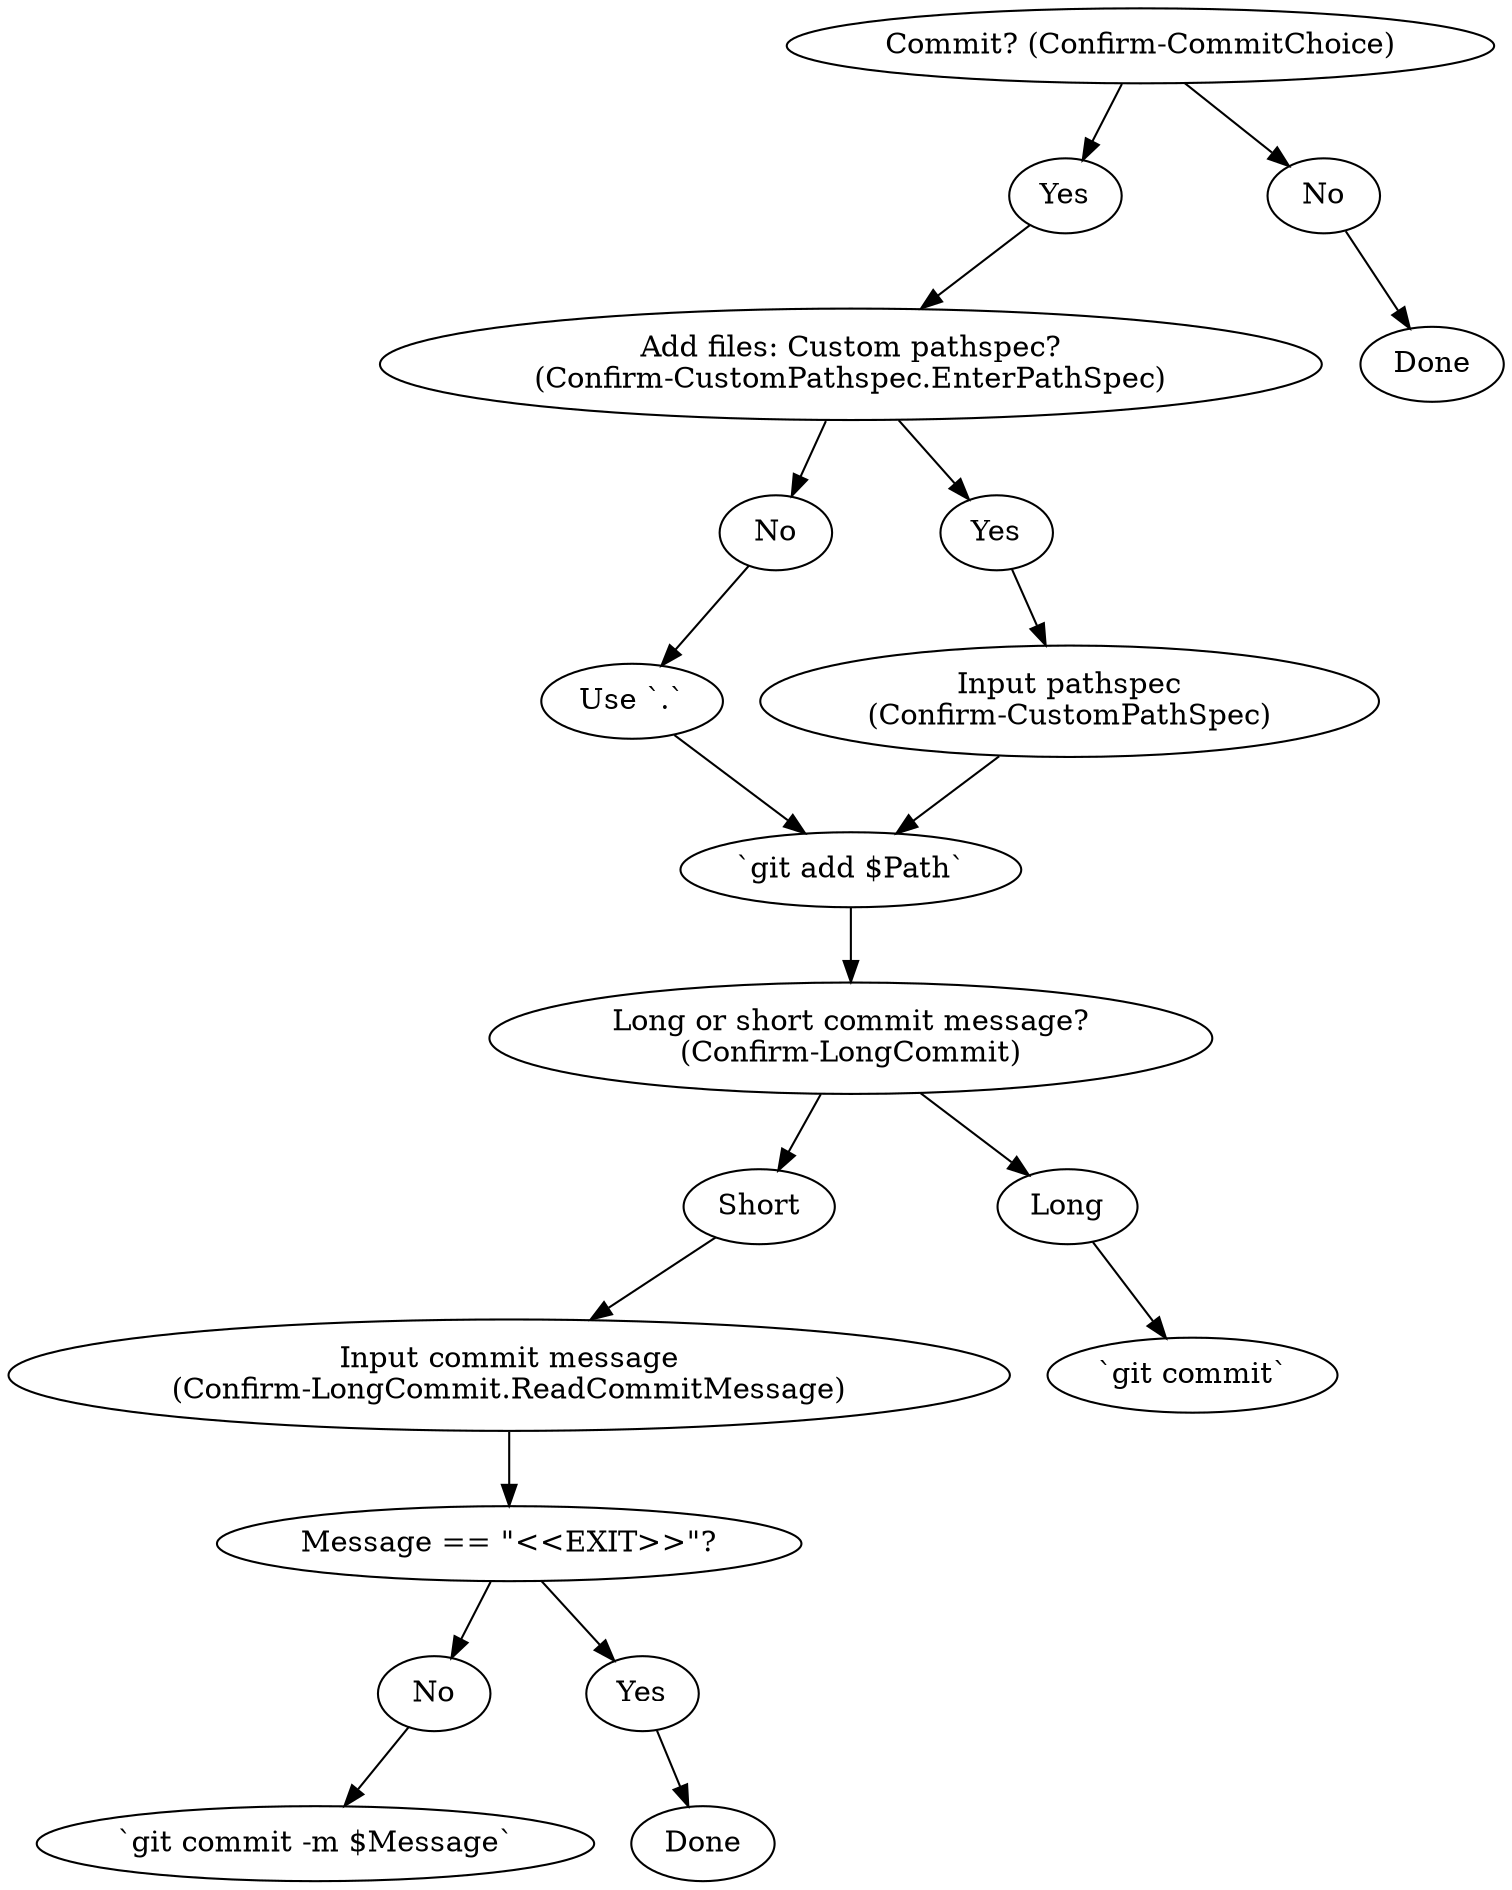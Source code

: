 digraph programflow {
	/*
	I've tried to make this as readable as possible, but have probably failed.
	The "main" vertical column is represented as the first line of content, with other off-shoots on later lines.
	*/
	
	commit -> commit_yes -> custom_pathspec -> pathspec_no -> use_dot -> git_add -> commit_length -> length_short -> input_message -> message_exit -> message_no -> git_commit_m

	commit -> commit_no -> commit_done

	custom_pathspec -> pathspec_yes -> input_pathspec -> git_add

	commit_length -> length_long -> git_commit

	message_exit -> message_yes -> message_done

	commit [label="Commit? (Confirm-CommitChoice)"]
	commit_no [label="No"]
	commit_yes [label="Yes"]
	commit_done [label="Done"]
	pathspec_yes [label="Yes"]
	pathspec_no [label="No"]
	custom_pathspec [label="Add files: Custom pathspec?\n(Confirm-CustomPathspec.EnterPathSpec)"]
	use_dot [label="Use `.`"]
	input_pathspec [label="Input pathspec\n(Confirm-CustomPathSpec)"]
	git_add [label="`git add $Path`"]
	git_commit [label="`git commit`"]
	git_commit_m [label="`git commit -m $Message`"]
	commit_length [label="Long or short commit message?\n(Confirm-LongCommit)"]
	length_long [label="Long"]
	length_short [label="Short"]
	input_message [label="Input commit message\n(Confirm-LongCommit.ReadCommitMessage)"]
	message_exit [label="Message == \"<<EXIT>>\"?"]
	message_no [label="No"]
	message_yes [label="Yes"]
	message_done [label="Done"]
}

